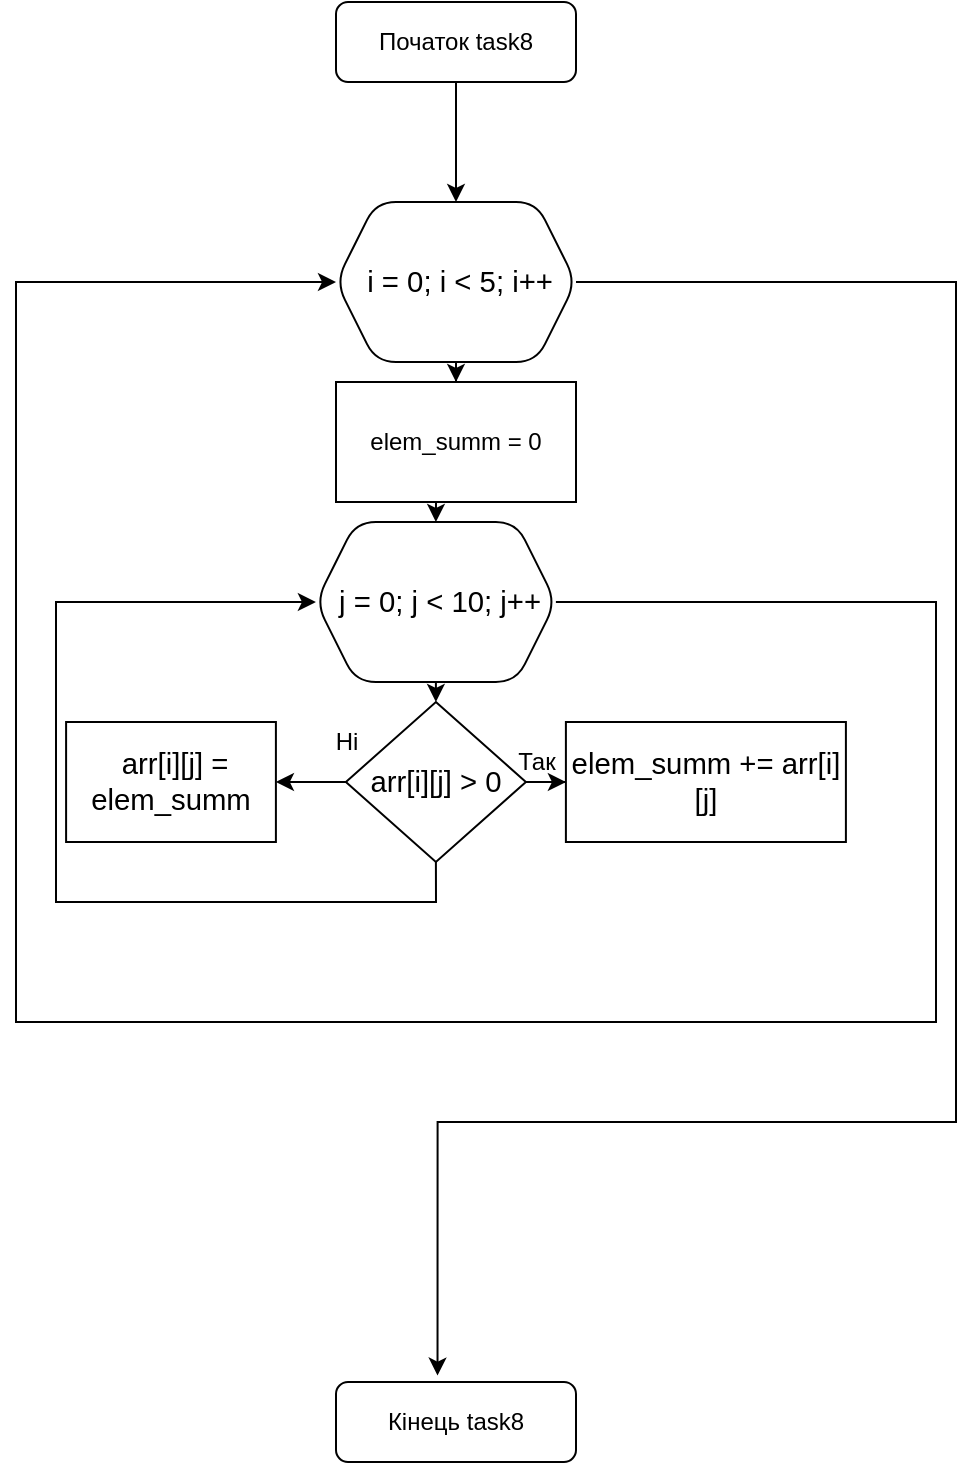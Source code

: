 <mxfile version="14.4.7" type="device"><diagram id="RAvkzMxCpl-brZaUtYdM" name="Page-1"><mxGraphModel dx="2557" dy="913" grid="1" gridSize="10" guides="1" tooltips="1" connect="1" arrows="1" fold="1" page="1" pageScale="1" pageWidth="827" pageHeight="1169" math="0" shadow="0"><root><mxCell id="0"/><mxCell id="1" parent="0"/><mxCell id="v7g6CqbMarYpF4_MXHR3-1" value="" style="edgeStyle=orthogonalEdgeStyle;rounded=0;orthogonalLoop=1;jettySize=auto;html=1;" parent="1" source="v7g6CqbMarYpF4_MXHR3-2" target="v7g6CqbMarYpF4_MXHR3-14" edge="1"><mxGeometry relative="1" as="geometry"/></mxCell><mxCell id="v7g6CqbMarYpF4_MXHR3-2" value="Початок task8" style="rounded=1;whiteSpace=wrap;html=1;fontSize=12;glass=0;strokeWidth=1;shadow=0;" parent="1" vertex="1"><mxGeometry x="160" y="10" width="120" height="40" as="geometry"/></mxCell><mxCell id="v7g6CqbMarYpF4_MXHR3-3" value="Кінець task8" style="rounded=1;whiteSpace=wrap;html=1;fontSize=12;glass=0;strokeWidth=1;shadow=0;" parent="1" vertex="1"><mxGeometry x="160" y="700" width="120" height="40" as="geometry"/></mxCell><mxCell id="v7g6CqbMarYpF4_MXHR3-20" style="edgeStyle=orthogonalEdgeStyle;rounded=0;orthogonalLoop=1;jettySize=auto;html=1;exitX=1;exitY=0.5;exitDx=0;exitDy=0;entryX=0;entryY=0.5;entryDx=0;entryDy=0;" parent="1" source="v7g6CqbMarYpF4_MXHR3-6" target="v7g6CqbMarYpF4_MXHR3-14" edge="1"><mxGeometry relative="1" as="geometry"><mxPoint x="110" y="140" as="targetPoint"/><Array as="points"><mxPoint x="460" y="310"/><mxPoint x="460" y="520"/><mxPoint y="520"/><mxPoint y="150"/></Array></mxGeometry></mxCell><mxCell id="oh0uJkQjskM6gvo364LS-8" style="edgeStyle=orthogonalEdgeStyle;rounded=0;orthogonalLoop=1;jettySize=auto;html=1;exitX=0.5;exitY=1;exitDx=0;exitDy=0;entryX=0.5;entryY=0;entryDx=0;entryDy=0;" edge="1" parent="1" source="v7g6CqbMarYpF4_MXHR3-6" target="v7g6CqbMarYpF4_MXHR3-9"><mxGeometry relative="1" as="geometry"/></mxCell><mxCell id="v7g6CqbMarYpF4_MXHR3-6" value="&lt;span id=&quot;docs-internal-guid-11f36112-7fff-678b-4d73-d2db8f19370d&quot;&gt;&lt;span style=&quot;font-size: 11pt ; font-family: &amp;#34;calibri&amp;#34; , sans-serif ; background-color: transparent ; vertical-align: baseline&quot;&gt;&amp;nbsp;j = 0; j &amp;lt; 10; j++&lt;/span&gt;&lt;/span&gt;" style="shape=hexagon;perimeter=hexagonPerimeter2;whiteSpace=wrap;html=1;fixedSize=1;rounded=1;shadow=0;strokeWidth=1;glass=0;" parent="1" vertex="1"><mxGeometry x="149.95" y="270" width="120" height="80" as="geometry"/></mxCell><mxCell id="v7g6CqbMarYpF4_MXHR3-7" value="" style="edgeStyle=orthogonalEdgeStyle;rounded=0;orthogonalLoop=1;jettySize=auto;html=1;" parent="1" source="v7g6CqbMarYpF4_MXHR3-9" target="v7g6CqbMarYpF4_MXHR3-10" edge="1"><mxGeometry relative="1" as="geometry"/></mxCell><mxCell id="oh0uJkQjskM6gvo364LS-7" style="edgeStyle=orthogonalEdgeStyle;rounded=0;orthogonalLoop=1;jettySize=auto;html=1;exitX=0;exitY=0.5;exitDx=0;exitDy=0;entryX=0.5;entryY=0;entryDx=0;entryDy=0;" edge="1" parent="1" source="v7g6CqbMarYpF4_MXHR3-9" target="oh0uJkQjskM6gvo364LS-2"><mxGeometry relative="1" as="geometry"/></mxCell><mxCell id="oh0uJkQjskM6gvo364LS-10" style="edgeStyle=orthogonalEdgeStyle;rounded=0;orthogonalLoop=1;jettySize=auto;html=1;exitX=0.5;exitY=1;exitDx=0;exitDy=0;entryX=0;entryY=0.5;entryDx=0;entryDy=0;" edge="1" parent="1" source="v7g6CqbMarYpF4_MXHR3-9" target="v7g6CqbMarYpF4_MXHR3-6"><mxGeometry relative="1" as="geometry"><mxPoint x="20" y="310" as="targetPoint"/><Array as="points"><mxPoint x="210" y="460"/><mxPoint x="20" y="460"/><mxPoint x="20" y="310"/></Array></mxGeometry></mxCell><mxCell id="v7g6CqbMarYpF4_MXHR3-9" value="&lt;span id=&quot;docs-internal-guid-3239bdd4-7fff-05d2-49c1-e8b8d7549b56&quot;&gt;&lt;span style=&quot;font-size: 11pt ; font-family: &amp;#34;calibri&amp;#34; , sans-serif ; background-color: transparent ; vertical-align: baseline&quot;&gt;arr[i][j] &amp;gt; 0&lt;/span&gt;&lt;/span&gt;" style="rhombus;whiteSpace=wrap;html=1;" parent="1" vertex="1"><mxGeometry x="164.95" y="360" width="90" height="80" as="geometry"/></mxCell><mxCell id="v7g6CqbMarYpF4_MXHR3-10" value="&lt;span id=&quot;docs-internal-guid-d33b14eb-7fff-4379-3f94-57dcbb0f85fb&quot;&gt;&lt;span style=&quot;font-size: 11pt ; font-family: &amp;#34;calibri&amp;#34; , sans-serif ; background-color: transparent ; vertical-align: baseline&quot;&gt;elem_summ += arr[i][j]&lt;/span&gt;&lt;/span&gt;" style="whiteSpace=wrap;html=1;" parent="1" vertex="1"><mxGeometry x="274.95" y="370" width="140" height="60" as="geometry"/></mxCell><mxCell id="v7g6CqbMarYpF4_MXHR3-11" value="Так" style="text;html=1;align=center;verticalAlign=middle;resizable=0;points=[];autosize=1;" parent="1" vertex="1"><mxGeometry x="244.95" y="380" width="30" height="20" as="geometry"/></mxCell><mxCell id="v7g6CqbMarYpF4_MXHR3-13" style="edgeStyle=orthogonalEdgeStyle;rounded=0;orthogonalLoop=1;jettySize=auto;html=1;exitX=1;exitY=0.5;exitDx=0;exitDy=0;entryX=0.423;entryY=-0.08;entryDx=0;entryDy=0;entryPerimeter=0;" parent="1" source="v7g6CqbMarYpF4_MXHR3-14" target="v7g6CqbMarYpF4_MXHR3-3" edge="1"><mxGeometry relative="1" as="geometry"><mxPoint x="220" y="670" as="targetPoint"/><Array as="points"><mxPoint x="470" y="150"/><mxPoint x="470" y="570"/><mxPoint x="211" y="570"/></Array></mxGeometry></mxCell><mxCell id="v7g6CqbMarYpF4_MXHR3-19" value="" style="edgeStyle=orthogonalEdgeStyle;rounded=0;orthogonalLoop=1;jettySize=auto;html=1;" parent="1" source="v7g6CqbMarYpF4_MXHR3-14" target="v7g6CqbMarYpF4_MXHR3-18" edge="1"><mxGeometry relative="1" as="geometry"/></mxCell><mxCell id="v7g6CqbMarYpF4_MXHR3-14" value="&lt;span id=&quot;docs-internal-guid-c3619802-7fff-96b7-2d62-2ea32c508185&quot;&gt;&lt;span style=&quot;font-size: 11pt ; font-family: &amp;#34;calibri&amp;#34; , sans-serif ; background-color: transparent ; vertical-align: baseline&quot;&gt;&amp;nbsp;i = 0; i &amp;lt; 5; i++&lt;/span&gt;&lt;/span&gt;" style="shape=hexagon;perimeter=hexagonPerimeter2;whiteSpace=wrap;html=1;fixedSize=1;rounded=1;shadow=0;strokeWidth=1;glass=0;" parent="1" vertex="1"><mxGeometry x="160" y="110" width="120" height="80" as="geometry"/></mxCell><mxCell id="oh0uJkQjskM6gvo364LS-9" style="edgeStyle=orthogonalEdgeStyle;rounded=0;orthogonalLoop=1;jettySize=auto;html=1;exitX=0.5;exitY=1;exitDx=0;exitDy=0;entryX=0.5;entryY=0;entryDx=0;entryDy=0;" edge="1" parent="1" source="v7g6CqbMarYpF4_MXHR3-18" target="v7g6CqbMarYpF4_MXHR3-6"><mxGeometry relative="1" as="geometry"/></mxCell><mxCell id="v7g6CqbMarYpF4_MXHR3-18" value="elem_summ = 0" style="rounded=0;whiteSpace=wrap;html=1;" parent="1" vertex="1"><mxGeometry x="160" y="200" width="120" height="60" as="geometry"/></mxCell><mxCell id="oh0uJkQjskM6gvo364LS-2" value="&lt;span id=&quot;docs-internal-guid-7e5fb093-7fff-daf2-2e01-e1d397f97438&quot;&gt;&lt;span style=&quot;font-size: 11pt ; font-family: &amp;#34;calibri&amp;#34; , sans-serif ; background-color: transparent ; vertical-align: baseline&quot;&gt;&amp;nbsp;arr[i][j] = elem_summ&lt;/span&gt;&lt;/span&gt;" style="whiteSpace=wrap;html=1;direction=south;" vertex="1" parent="1"><mxGeometry x="25.05" y="370" width="104.9" height="60" as="geometry"/></mxCell><mxCell id="oh0uJkQjskM6gvo364LS-5" value="Ні" style="text;html=1;align=center;verticalAlign=middle;resizable=0;points=[];autosize=1;direction=south;" vertex="1" parent="1"><mxGeometry x="150" y="370" width="30" height="20" as="geometry"/></mxCell></root></mxGraphModel></diagram></mxfile>